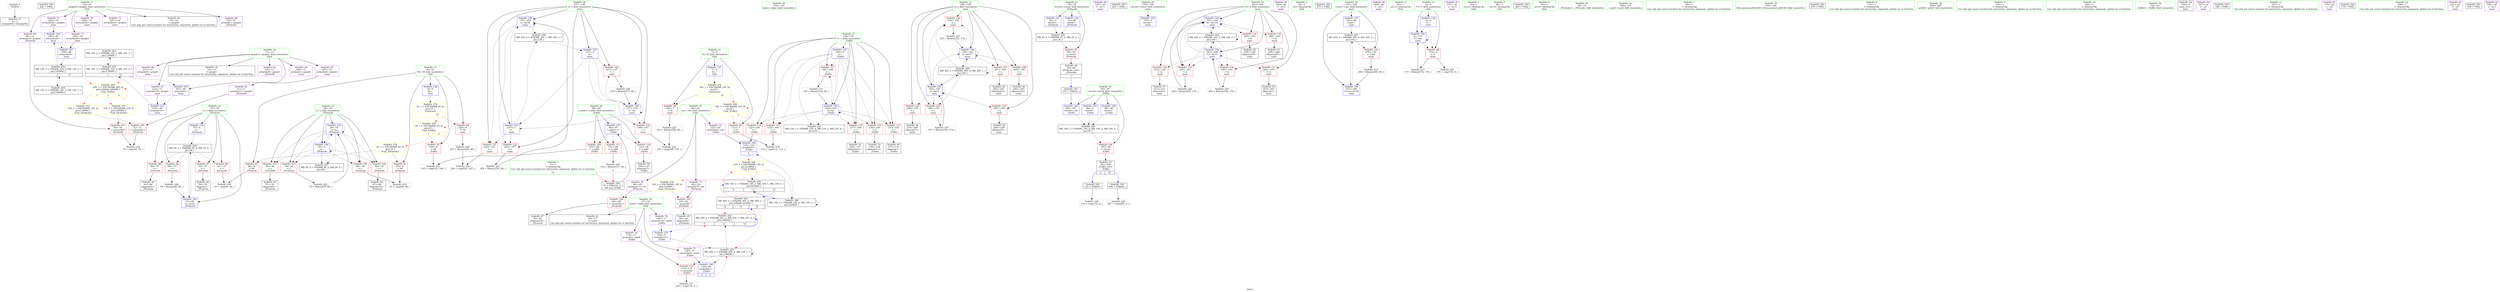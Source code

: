 digraph "SVFG" {
	label="SVFG";

	Node0x55f528c30eb0 [shape=record,color=grey,label="{NodeID: 0\nNullPtr}"];
	Node0x55f528c30eb0 -> Node0x55f528c53fa0[style=solid];
	Node0x55f528c88bc0 [shape=record,color=black,label="{NodeID: 346\n222 = PHI()\n}"];
	Node0x55f528c71670 [shape=record,color=black,label="{NodeID: 263\nMR_10V_2 = PHI(MR_10V_3, MR_10V_1, )\npts\{130000 \}\n}"];
	Node0x55f528c71670 -> Node0x55f528c6ea70[style=dashed];
	Node0x55f528c549c0 [shape=record,color=red,label="{NodeID: 97\n53\<--37\n\<--i\n_Z5checkv\n}"];
	Node0x55f528c549c0 -> Node0x55f528c54410[style=solid];
	Node0x55f528c52eb0 [shape=record,color=green,label="{NodeID: 14\n7\<--8\nN\<--N_field_insensitive\nGlob }"];
	Node0x55f528c52eb0 -> Node0x55f528c57a60[style=solid];
	Node0x55f528c52eb0 -> Node0x55f528c57b30[style=solid];
	Node0x55f528c52eb0 -> Node0x55f528c5b1b0[style=solid];
	Node0x55f528c55520 [shape=record,color=red,label="{NodeID: 111\n131\<--98\n\<--x.addr\n_Z3dfsi\n}"];
	Node0x55f528c55520 -> Node0x55f528c612f0[style=solid];
	Node0x55f528c53850 [shape=record,color=green,label="{NodeID: 28\n152\<--153\nmain\<--main_field_insensitive\n}"];
	Node0x55f528c5a7c0 [shape=record,color=red,label="{NodeID: 125\n209\<--159\n\<--j\nmain\n}"];
	Node0x55f528c5a7c0 -> Node0x55f528c55f90[style=solid];
	Node0x55f528c54410 [shape=record,color=black,label="{NodeID: 42\n54\<--53\nidxprom\<--\n_Z5checkv\n}"];
	Node0x55f528c60e70 [shape=record,color=grey,label="{NodeID: 222\n79 = Binary(78, 80, )\n}"];
	Node0x55f528c60e70 -> Node0x55f528c5b620[style=solid];
	Node0x55f528c5b3b0 [shape=record,color=blue,label="{NodeID: 139\n37\<--5\ni\<--\n_Z5checkv\n}"];
	Node0x55f528c5b3b0 -> Node0x55f528c72fa0[style=dashed];
	Node0x55f528c55f90 [shape=record,color=black,label="{NodeID: 56\n210\<--209\nidxprom7\<--\nmain\n}"];
	Node0x55f528c62370 [shape=record,color=grey,label="{NodeID: 236\n134 = cmp(133, 5, )\n}"];
	Node0x55f528c5bf10 [shape=record,color=blue,label="{NodeID: 153\n96\<--5\nretval\<--\n_Z3dfsi\n}"];
	Node0x55f528c5bf10 -> Node0x55f528c69f70[style=dashed];
	Node0x55f528c56af0 [shape=record,color=purple,label="{NodeID: 70\n240\<--14\narrayidx20\<--graph2\nmain\n}"];
	Node0x55f528c6d170 [shape=record,color=black,label="{NodeID: 250\nMR_12V_3 = PHI(MR_12V_5, MR_12V_2, )\npts\{160000 \}\n|{|<s2>12}}"];
	Node0x55f528c6d170 -> Node0x55f528c5c9a0[style=dashed];
	Node0x55f528c6d170 -> Node0x55f528c71b70[style=dashed];
	Node0x55f528c6d170:s2 -> Node0x55f528c75a50[style=dashed,color=red];
	Node0x55f528c5ca70 [shape=record,color=blue,label="{NodeID: 167\n250\<--80\narrayidx26\<--\nmain\n}"];
	Node0x55f528c5ca70 -> Node0x55f528c6d170[style=dashed];
	Node0x55f528c57650 [shape=record,color=purple,label="{NodeID: 84\n230\<--24\n\<--.str.1\nmain\n}"];
	Node0x55f528c49e80 [shape=record,color=green,label="{NodeID: 1\n5\<--1\n\<--dummyObj\nCan only get source location for instruction, argument, global var or function.|{<s0>12}}"];
	Node0x55f528c49e80:s0 -> Node0x55f528c88e60[style=solid,color=red];
	Node0x55f528c88c90 [shape=record,color=black,label="{NodeID: 347\n231 = PHI()\n}"];
	Node0x55f528c71b70 [shape=record,color=black,label="{NodeID: 264\nMR_12V_2 = PHI(MR_12V_3, MR_12V_1, )\npts\{160000 \}\n}"];
	Node0x55f528c71b70 -> Node0x55f528c6d170[style=dashed];
	Node0x55f528c54a90 [shape=record,color=red,label="{NodeID: 98\n60\<--37\n\<--i\n_Z5checkv\n}"];
	Node0x55f528c54a90 -> Node0x55f528c545b0[style=solid];
	Node0x55f528c52f40 [shape=record,color=green,label="{NodeID: 15\n9\<--10\nM\<--M_field_insensitive\nGlob }"];
	Node0x55f528c52f40 -> Node0x55f528c57c00[style=solid];
	Node0x55f528c52f40 -> Node0x55f528c57cd0[style=solid];
	Node0x55f528c52f40 -> Node0x55f528c57da0[style=solid];
	Node0x55f528c52f40 -> Node0x55f528c57e70[style=solid];
	Node0x55f528c52f40 -> Node0x55f528c5b2b0[style=solid];
	Node0x55f528c74b10 [shape=record,color=yellow,style=double,label="{NodeID: 278\n16V_1 = ENCHI(MR_16V_0)\npts\{8 \}\nFun[main]|{|<s1>12}}"];
	Node0x55f528c74b10 -> Node0x55f528c57b30[style=dashed];
	Node0x55f528c74b10:s1 -> Node0x55f528c75400[style=dashed,color=red];
	Node0x55f528c555f0 [shape=record,color=red,label="{NodeID: 112\n112\<--100\n\<--i\n_Z3dfsi\n}"];
	Node0x55f528c555f0 -> Node0x55f528c627f0[style=solid];
	Node0x55f528c53920 [shape=record,color=green,label="{NodeID: 29\n155\<--156\nretval\<--retval_field_insensitive\nmain\n}"];
	Node0x55f528c53920 -> Node0x55f528c5bfe0[style=solid];
	Node0x55f528c5a890 [shape=record,color=red,label="{NodeID: 126\n232\<--159\n\<--j\nmain\n}"];
	Node0x55f528c5a890 -> Node0x55f528c615f0[style=solid];
	Node0x55f528c544e0 [shape=record,color=black,label="{NodeID: 43\n57\<--56\nidxprom4\<--\n_Z5checkv\n}"];
	Node0x55f528c60ff0 [shape=record,color=grey,label="{NodeID: 223\n191 = Binary(190, 80, )\n}"];
	Node0x55f528c60ff0 -> Node0x55f528c62070[style=solid];
	Node0x55f528c5b480 [shape=record,color=blue,label="{NodeID: 140\n39\<--5\nj\<--\n_Z5checkv\n}"];
	Node0x55f528c5b480 -> Node0x55f528c54c30[style=dashed];
	Node0x55f528c5b480 -> Node0x55f528c54d00[style=dashed];
	Node0x55f528c5b480 -> Node0x55f528c54dd0[style=dashed];
	Node0x55f528c5b480 -> Node0x55f528c54ea0[style=dashed];
	Node0x55f528c5b480 -> Node0x55f528c5b480[style=dashed];
	Node0x55f528c5b480 -> Node0x55f528c5b620[style=dashed];
	Node0x55f528c5b480 -> Node0x55f528c6fc80[style=dashed];
	Node0x55f528c56060 [shape=record,color=black,label="{NodeID: 57\n213\<--212\nidxprom9\<--\nmain\n}"];
	Node0x55f528c624f0 [shape=record,color=grey,label="{NodeID: 237\n120 = cmp(119, 5, )\n}"];
	Node0x55f528c5bfe0 [shape=record,color=blue,label="{NodeID: 154\n155\<--5\nretval\<--\nmain\n}"];
	Node0x55f528c56bc0 [shape=record,color=purple,label="{NodeID: 71\n243\<--14\narrayidx22\<--graph2\nmain\n}"];
	Node0x55f528c56bc0 -> Node0x55f528c5c9a0[style=solid];
	Node0x55f528c5cb40 [shape=record,color=blue,label="{NodeID: 168\n157\<--254\ni\<--inc28\nmain\n}"];
	Node0x55f528c5cb40 -> Node0x55f528c5a480[style=dashed];
	Node0x55f528c5cb40 -> Node0x55f528c5a550[style=dashed];
	Node0x55f528c5cb40 -> Node0x55f528c5cb40[style=dashed];
	Node0x55f528c5cb40 -> Node0x55f528c70270[style=dashed];
	Node0x55f528c57720 [shape=record,color=purple,label="{NodeID: 85\n262\<--26\n\<--.str.2\nmain\n}"];
	Node0x55f528c311a0 [shape=record,color=green,label="{NodeID: 2\n22\<--1\n.str\<--dummyObj\nGlob }"];
	Node0x55f528c88d60 [shape=record,color=black,label="{NodeID: 348\n273 = PHI()\n}"];
	Node0x55f528c72070 [shape=record,color=black,label="{NodeID: 265\nMR_46V_2 = PHI(MR_46V_3, MR_46V_1, )\npts\{190000 210000 \}\n|{<s0>12|<s1>12|<s2>12}}"];
	Node0x55f528c72070:s0 -> Node0x55f528c6a970[style=dashed,color=red];
	Node0x55f528c72070:s1 -> Node0x55f528c6b870[style=dashed,color=red];
	Node0x55f528c72070:s2 -> Node0x55f528c75970[style=dashed,color=red];
	Node0x55f528c54b60 [shape=record,color=red,label="{NodeID: 99\n84\<--37\n\<--i\n_Z5checkv\n}"];
	Node0x55f528c54b60 -> Node0x55f528c60b70[style=solid];
	Node0x55f528c52fd0 [shape=record,color=green,label="{NodeID: 16\n11\<--13\ngraph1\<--graph1_field_insensitive\nGlob }"];
	Node0x55f528c52fd0 -> Node0x55f528c54140[style=solid];
	Node0x55f528c52fd0 -> Node0x55f528c56470[style=solid];
	Node0x55f528c52fd0 -> Node0x55f528c56540[style=solid];
	Node0x55f528c52fd0 -> Node0x55f528c56610[style=solid];
	Node0x55f528c52fd0 -> Node0x55f528c566e0[style=solid];
	Node0x55f528c52fd0 -> Node0x55f528c567b0[style=solid];
	Node0x55f528c52fd0 -> Node0x55f528c56880[style=solid];
	Node0x55f528c74bf0 [shape=record,color=yellow,style=double,label="{NodeID: 279\n2V_1 = ENCHI(MR_2V_0)\npts\{10 \}\nFun[main]|{|<s1>12}}"];
	Node0x55f528c74bf0 -> Node0x55f528c57e70[style=dashed];
	Node0x55f528c74bf0:s1 -> Node0x55f528c75510[style=dashed,color=red];
	Node0x55f528c556c0 [shape=record,color=red,label="{NodeID: 113\n116\<--100\n\<--i\n_Z3dfsi\n}"];
	Node0x55f528c556c0 -> Node0x55f528c559e0[style=solid];
	Node0x55f528c539f0 [shape=record,color=green,label="{NodeID: 30\n157\<--158\ni\<--i_field_insensitive\nmain\n}"];
	Node0x55f528c539f0 -> Node0x55f528c5a2e0[style=solid];
	Node0x55f528c539f0 -> Node0x55f528c5a3b0[style=solid];
	Node0x55f528c539f0 -> Node0x55f528c5a480[style=solid];
	Node0x55f528c539f0 -> Node0x55f528c5a550[style=solid];
	Node0x55f528c539f0 -> Node0x55f528c5c250[style=solid];
	Node0x55f528c539f0 -> Node0x55f528c5c660[style=solid];
	Node0x55f528c539f0 -> Node0x55f528c5c730[style=solid];
	Node0x55f528c539f0 -> Node0x55f528c5cb40[style=solid];
	Node0x55f528c5a960 [shape=record,color=red,label="{NodeID: 127\n241\<--159\n\<--j\nmain\n}"];
	Node0x55f528c5a960 -> Node0x55f528c56200[style=solid];
	Node0x55f528c545b0 [shape=record,color=black,label="{NodeID: 44\n61\<--60\nidxprom6\<--\n_Z5checkv\n}"];
	Node0x55f528c61170 [shape=record,color=grey,label="{NodeID: 224\n236 = Binary(235, 174, )\n}"];
	Node0x55f528c61170 -> Node0x55f528c5c8d0[style=solid];
	Node0x55f528c5b550 [shape=record,color=blue,label="{NodeID: 141\n35\<--5\nretval\<--\n_Z5checkv\n}"];
	Node0x55f528c5b550 -> Node0x55f528c6ef70[style=dashed];
	Node0x55f528c56130 [shape=record,color=black,label="{NodeID: 58\n239\<--238\nidxprom19\<--\nmain\n}"];
	Node0x55f528c62670 [shape=record,color=grey,label="{NodeID: 238\n228 = cmp(225, 227, )\n}"];
	Node0x55f528c5c0b0 [shape=record,color=blue,label="{NodeID: 155\n161\<--80\nCase\<--\nmain\n}"];
	Node0x55f528c5c0b0 -> Node0x55f528c70c70[style=dashed];
	Node0x55f528c56c90 [shape=record,color=purple,label="{NodeID: 72\n247\<--14\narrayidx24\<--graph2\nmain\n}"];
	Node0x55f528c5cc10 [shape=record,color=blue,label="{NodeID: 169\n161\<--260\nCase\<--inc30\nmain\n}"];
	Node0x55f528c5cc10 -> Node0x55f528c70c70[style=dashed];
	Node0x55f528c577f0 [shape=record,color=purple,label="{NodeID: 86\n269\<--28\n\<--.str.3\nmain\n}"];
	Node0x55f528c4b080 [shape=record,color=green,label="{NodeID: 3\n24\<--1\n.str.1\<--dummyObj\nGlob }"];
	Node0x55f528c88e60 [shape=record,color=black,label="{NodeID: 349\n95 = PHI(132, 5, )\n0th arg _Z3dfsi }"];
	Node0x55f528c88e60 -> Node0x55f528c5b890[style=solid];
	Node0x55f528c54c30 [shape=record,color=red,label="{NodeID: 100\n49\<--39\n\<--j\n_Z5checkv\n}"];
	Node0x55f528c54c30 -> Node0x55f528c61ef0[style=solid];
	Node0x55f528c53060 [shape=record,color=green,label="{NodeID: 17\n14\<--16\ngraph2\<--graph2_field_insensitive\nGlob }"];
	Node0x55f528c53060 -> Node0x55f528c54210[style=solid];
	Node0x55f528c53060 -> Node0x55f528c56950[style=solid];
	Node0x55f528c53060 -> Node0x55f528c56a20[style=solid];
	Node0x55f528c53060 -> Node0x55f528c56af0[style=solid];
	Node0x55f528c53060 -> Node0x55f528c56bc0[style=solid];
	Node0x55f528c53060 -> Node0x55f528c56c90[style=solid];
	Node0x55f528c53060 -> Node0x55f528c56d60[style=solid];
	Node0x55f528c55790 [shape=record,color=red,label="{NodeID: 114\n122\<--100\n\<--i\n_Z3dfsi\n}"];
	Node0x55f528c55790 -> Node0x55f528c5bb00[style=solid];
	Node0x55f528c53ac0 [shape=record,color=green,label="{NodeID: 31\n159\<--160\nj\<--j_field_insensitive\nmain\n}"];
	Node0x55f528c53ac0 -> Node0x55f528c5a620[style=solid];
	Node0x55f528c53ac0 -> Node0x55f528c5a6f0[style=solid];
	Node0x55f528c53ac0 -> Node0x55f528c5a7c0[style=solid];
	Node0x55f528c53ac0 -> Node0x55f528c5a890[style=solid];
	Node0x55f528c53ac0 -> Node0x55f528c5a960[style=solid];
	Node0x55f528c53ac0 -> Node0x55f528c5aa30[style=solid];
	Node0x55f528c53ac0 -> Node0x55f528c5c320[style=solid];
	Node0x55f528c53ac0 -> Node0x55f528c5c800[style=solid];
	Node0x55f528c75970 [shape=record,color=yellow,style=double,label="{NodeID: 294\n14V_1 = ENCHI(MR_14V_0)\npts\{210000 \}\nFun[_Z3dfsi]|{|<s2>1}}"];
	Node0x55f528c75970 -> Node0x55f528c6ae70[style=dashed];
	Node0x55f528c75970 -> Node0x55f528c6bd70[style=dashed];
	Node0x55f528c75970:s2 -> Node0x55f528c74920[style=dashed,color=red];
	Node0x55f528c5aa30 [shape=record,color=red,label="{NodeID: 128\n245\<--159\n\<--j\nmain\n}"];
	Node0x55f528c5aa30 -> Node0x55f528c562d0[style=solid];
	Node0x55f528c54680 [shape=record,color=black,label="{NodeID: 45\n64\<--63\nidxprom8\<--\n_Z5checkv\n}"];
	Node0x55f528c612f0 [shape=record,color=grey,label="{NodeID: 225\n132 = Binary(131, 80, )\n|{<s0>2}}"];
	Node0x55f528c612f0:s0 -> Node0x55f528c88e60[style=solid,color=red];
	Node0x55f528c5b620 [shape=record,color=blue,label="{NodeID: 142\n39\<--79\nj\<--inc\n_Z5checkv\n}"];
	Node0x55f528c5b620 -> Node0x55f528c54c30[style=dashed];
	Node0x55f528c5b620 -> Node0x55f528c54d00[style=dashed];
	Node0x55f528c5b620 -> Node0x55f528c54dd0[style=dashed];
	Node0x55f528c5b620 -> Node0x55f528c54ea0[style=dashed];
	Node0x55f528c5b620 -> Node0x55f528c5b480[style=dashed];
	Node0x55f528c5b620 -> Node0x55f528c5b620[style=dashed];
	Node0x55f528c5b620 -> Node0x55f528c6fc80[style=dashed];
	Node0x55f528c56200 [shape=record,color=black,label="{NodeID: 59\n242\<--241\nidxprom21\<--\nmain\n}"];
	Node0x55f528c627f0 [shape=record,color=grey,label="{NodeID: 239\n114 = cmp(112, 113, )\n}"];
	Node0x55f528c5c180 [shape=record,color=blue,label="{NodeID: 156\n4\<--173\nC\<--dec\nmain\n}"];
	Node0x55f528c5c180 -> Node0x55f528c57990[style=dashed];
	Node0x55f528c5c180 -> Node0x55f528c5c180[style=dashed];
	Node0x55f528c56d60 [shape=record,color=purple,label="{NodeID: 73\n250\<--14\narrayidx26\<--graph2\nmain\n}"];
	Node0x55f528c56d60 -> Node0x55f528c5ca70[style=solid];
	Node0x55f528c578c0 [shape=record,color=purple,label="{NodeID: 87\n272\<--30\n\<--.str.4\nmain\n}"];
	Node0x55f528c314b0 [shape=record,color=green,label="{NodeID: 4\n26\<--1\n.str.2\<--dummyObj\nGlob }"];
	Node0x55f528c54d00 [shape=record,color=red,label="{NodeID: 101\n56\<--39\n\<--j\n_Z5checkv\n}"];
	Node0x55f528c54d00 -> Node0x55f528c544e0[style=solid];
	Node0x55f528c530f0 [shape=record,color=green,label="{NodeID: 18\n17\<--19\nmark\<--mark_field_insensitive\nGlob }"];
	Node0x55f528c530f0 -> Node0x55f528c54310[style=solid];
	Node0x55f528c530f0 -> Node0x55f528c56e30[style=solid];
	Node0x55f528c530f0 -> Node0x55f528c56f00[style=solid];
	Node0x55f528c530f0 -> Node0x55f528c56fd0[style=solid];
	Node0x55f528c55860 [shape=record,color=red,label="{NodeID: 115\n127\<--100\n\<--i\n_Z3dfsi\n}"];
	Node0x55f528c55860 -> Node0x55f528c55b80[style=solid];
	Node0x55f528c53b90 [shape=record,color=green,label="{NodeID: 32\n161\<--162\nCase\<--Case_field_insensitive\nmain\n}"];
	Node0x55f528c53b90 -> Node0x55f528c5ab00[style=solid];
	Node0x55f528c53b90 -> Node0x55f528c5c0b0[style=solid];
	Node0x55f528c53b90 -> Node0x55f528c5cc10[style=solid];
	Node0x55f528c75a50 [shape=record,color=yellow,style=double,label="{NodeID: 295\n28V_1 = ENCHI(MR_28V_0)\npts\{130000 160000 \}\nFun[_Z3dfsi]|{<s0>1|<s1>1|<s2>2}}"];
	Node0x55f528c75a50:s0 -> Node0x55f528c74760[style=dashed,color=red];
	Node0x55f528c75a50:s1 -> Node0x55f528c74840[style=dashed,color=red];
	Node0x55f528c75a50:s2 -> Node0x55f528c75a50[style=dashed,color=red];
	Node0x55f528c5ab00 [shape=record,color=red,label="{NodeID: 129\n259\<--161\n\<--Case\nmain\n}"];
	Node0x55f528c5ab00 -> Node0x55f528c603f0[style=solid];
	Node0x55f528c54750 [shape=record,color=black,label="{NodeID: 46\n67\<--66\nidxprom10\<--\n_Z5checkv\n}"];
	Node0x55f528c61470 [shape=record,color=grey,label="{NodeID: 226\n218 = Binary(217, 80, )\n}"];
	Node0x55f528c61470 -> Node0x55f528c5c660[style=solid];
	Node0x55f528c5b6f0 [shape=record,color=blue,label="{NodeID: 143\n37\<--85\ni\<--inc16\n_Z5checkv\n}"];
	Node0x55f528c5b6f0 -> Node0x55f528c72fa0[style=dashed];
	Node0x55f528c562d0 [shape=record,color=black,label="{NodeID: 60\n246\<--245\nidxprom23\<--\nmain\n}"];
	Node0x55f528c69f70 [shape=record,color=black,label="{NodeID: 240\nMR_19V_3 = PHI(MR_19V_5, MR_19V_2, MR_19V_4, )\npts\{97 \}\n}"];
	Node0x55f528c69f70 -> Node0x55f528c552b0[style=dashed];
	Node0x55f528c5c250 [shape=record,color=blue,label="{NodeID: 157\n157\<--5\ni\<--\nmain\n}"];
	Node0x55f528c5c250 -> Node0x55f528c5a2e0[style=dashed];
	Node0x55f528c5c250 -> Node0x55f528c5a3b0[style=dashed];
	Node0x55f528c5c250 -> Node0x55f528c5c660[style=dashed];
	Node0x55f528c5c250 -> Node0x55f528c5c730[style=dashed];
	Node0x55f528c56e30 [shape=record,color=purple,label="{NodeID: 74\n118\<--17\narrayidx\<--mark\n_Z3dfsi\n}"];
	Node0x55f528c56e30 -> Node0x55f528c5a210[style=solid];
	Node0x55f528c57990 [shape=record,color=red,label="{NodeID: 88\n172\<--4\n\<--C\nmain\n}"];
	Node0x55f528c57990 -> Node0x55f528c606f0[style=solid];
	Node0x55f528c57990 -> Node0x55f528c621f0[style=solid];
	Node0x55f528c31540 [shape=record,color=green,label="{NodeID: 5\n28\<--1\n.str.3\<--dummyObj\nGlob }"];
	Node0x55f528c72fa0 [shape=record,color=black,label="{NodeID: 268\nMR_6V_3 = PHI(MR_6V_4, MR_6V_2, )\npts\{38 \}\n}"];
	Node0x55f528c72fa0 -> Node0x55f528c548f0[style=dashed];
	Node0x55f528c72fa0 -> Node0x55f528c549c0[style=dashed];
	Node0x55f528c72fa0 -> Node0x55f528c54a90[style=dashed];
	Node0x55f528c72fa0 -> Node0x55f528c54b60[style=dashed];
	Node0x55f528c72fa0 -> Node0x55f528c5b6f0[style=dashed];
	Node0x55f528c54dd0 [shape=record,color=red,label="{NodeID: 102\n66\<--39\n\<--j\n_Z5checkv\n}"];
	Node0x55f528c54dd0 -> Node0x55f528c54750[style=solid];
	Node0x55f528c53180 [shape=record,color=green,label="{NodeID: 19\n20\<--21\ncnt\<--cnt_field_insensitive\nGlob }"];
	Node0x55f528c53180 -> Node0x55f528c570a0[style=solid];
	Node0x55f528c53180 -> Node0x55f528c57170[style=solid];
	Node0x55f528c53180 -> Node0x55f528c57240[style=solid];
	Node0x55f528c5a070 [shape=record,color=red,label="{NodeID: 116\n138\<--100\n\<--i\n_Z3dfsi\n}"];
	Node0x55f528c5a070 -> Node0x55f528c55c50[style=solid];
	Node0x55f528c53c60 [shape=record,color=green,label="{NodeID: 33\n163\<--164\nk\<--k_field_insensitive\nmain\n}"];
	Node0x55f528c53c60 -> Node0x55f528c5abd0[style=solid];
	Node0x55f528c53c60 -> Node0x55f528c5aca0[style=solid];
	Node0x55f528c53c60 -> Node0x55f528c5ad70[style=solid];
	Node0x55f528c53c60 -> Node0x55f528c5ae40[style=solid];
	Node0x55f528c53c60 -> Node0x55f528c5af10[style=solid];
	Node0x55f528c53c60 -> Node0x55f528c5afe0[style=solid];
	Node0x55f528c53c60 -> Node0x55f528c5c3f0[style=solid];
	Node0x55f528c53c60 -> Node0x55f528c5c8d0[style=solid];
	Node0x55f528c5abd0 [shape=record,color=red,label="{NodeID: 130\n199\<--163\n\<--k\nmain\n}"];
	Node0x55f528c5abd0 -> Node0x55f528c60570[style=solid];
	Node0x55f528c54820 [shape=record,color=black,label="{NodeID: 47\n70\<--69\nidxprom12\<--\n_Z5checkv\n}"];
	Node0x55f528c615f0 [shape=record,color=grey,label="{NodeID: 227\n233 = Binary(232, 174, )\n}"];
	Node0x55f528c615f0 -> Node0x55f528c5c800[style=solid];
	Node0x55f528c5b7c0 [shape=record,color=blue,label="{NodeID: 144\n35\<--80\nretval\<--\n_Z5checkv\n}"];
	Node0x55f528c5b7c0 -> Node0x55f528c6ef70[style=dashed];
	Node0x55f528c563a0 [shape=record,color=black,label="{NodeID: 61\n249\<--248\nidxprom25\<--\nmain\n}"];
	Node0x55f528c6a470 [shape=record,color=black,label="{NodeID: 241\nMR_23V_2 = PHI(MR_23V_4, MR_23V_1, MR_23V_4, )\npts\{101 \}\n}"];
	Node0x55f528c5c320 [shape=record,color=blue,label="{NodeID: 158\n159\<--197\nj\<--dec3\nmain\n}"];
	Node0x55f528c5c320 -> Node0x55f528c5a620[style=dashed];
	Node0x55f528c5c320 -> Node0x55f528c5a6f0[style=dashed];
	Node0x55f528c5c320 -> Node0x55f528c5a7c0[style=dashed];
	Node0x55f528c5c320 -> Node0x55f528c5a890[style=dashed];
	Node0x55f528c5c320 -> Node0x55f528c5c320[style=dashed];
	Node0x55f528c5c320 -> Node0x55f528c5c800[style=dashed];
	Node0x55f528c5c320 -> Node0x55f528c70770[style=dashed];
	Node0x55f528c56f00 [shape=record,color=purple,label="{NodeID: 75\n129\<--17\narrayidx6\<--mark\n_Z3dfsi\n}"];
	Node0x55f528c56f00 -> Node0x55f528c5bbd0[style=solid];
	Node0x55f528c88320 [shape=record,color=black,label="{NodeID: 338\n263 = PHI()\n}"];
	Node0x55f528c6ea70 [shape=record,color=black,label="{NodeID: 255\nMR_10V_3 = PHI(MR_10V_5, MR_10V_2, )\npts\{130000 \}\n|{|<s2>12}}"];
	Node0x55f528c6ea70 -> Node0x55f528c5c4c0[style=dashed];
	Node0x55f528c6ea70 -> Node0x55f528c71670[style=dashed];
	Node0x55f528c6ea70:s2 -> Node0x55f528c75a50[style=dashed,color=red];
	Node0x55f528c57a60 [shape=record,color=red,label="{NodeID: 89\n113\<--7\n\<--N\n_Z3dfsi\n}"];
	Node0x55f528c57a60 -> Node0x55f528c627f0[style=solid];
	Node0x55f528c31040 [shape=record,color=green,label="{NodeID: 6\n30\<--1\n.str.4\<--dummyObj\nGlob }"];
	Node0x55f528c54ea0 [shape=record,color=red,label="{NodeID: 103\n78\<--39\n\<--j\n_Z5checkv\n}"];
	Node0x55f528c54ea0 -> Node0x55f528c60e70[style=solid];
	Node0x55f528c53210 [shape=record,color=green,label="{NodeID: 20\n32\<--33\n_Z5checkv\<--_Z5checkv_field_insensitive\n}"];
	Node0x55f528c5a140 [shape=record,color=red,label="{NodeID: 117\n144\<--100\n\<--i\n_Z3dfsi\n}"];
	Node0x55f528c5a140 -> Node0x55f528c609f0[style=solid];
	Node0x55f528c53d30 [shape=record,color=green,label="{NodeID: 34\n169\<--170\nscanf\<--scanf_field_insensitive\n}"];
	Node0x55f528c5aca0 [shape=record,color=red,label="{NodeID: 131\n202\<--163\n\<--k\nmain\n}"];
	Node0x55f528c5aca0 -> Node0x55f528c55df0[style=solid];
	Node0x55f528c55910 [shape=record,color=black,label="{NodeID: 48\n34\<--90\n_Z5checkv_ret\<--\n_Z5checkv\n|{<s0>1}}"];
	Node0x55f528c55910:s0 -> Node0x55f528c886e0[style=solid,color=blue];
	Node0x55f528c61770 [shape=record,color=grey,label="{NodeID: 228\n227 = Binary(226, 80, )\n}"];
	Node0x55f528c61770 -> Node0x55f528c62670[style=solid];
	Node0x55f528c5b890 [shape=record,color=blue,label="{NodeID: 145\n98\<--95\nx.addr\<--x\n_Z3dfsi\n}"];
	Node0x55f528c5b890 -> Node0x55f528c55380[style=dashed];
	Node0x55f528c5b890 -> Node0x55f528c55450[style=dashed];
	Node0x55f528c5b890 -> Node0x55f528c55520[style=dashed];
	Node0x55f528c56470 [shape=record,color=purple,label="{NodeID: 62\n65\<--11\narrayidx9\<--graph1\n_Z5checkv\n}"];
	Node0x55f528c6a970 [shape=record,color=black,label="{NodeID: 242\nMR_25V_2 = PHI(MR_25V_3, MR_25V_1, MR_25V_6, )\npts\{190000 \}\n|{<s0>2|<s1>2|<s2>12}}"];
	Node0x55f528c6a970:s0 -> Node0x55f528c5bd70[style=dashed,color=blue];
	Node0x55f528c6a970:s1 -> Node0x55f528c6a970[style=dashed,color=blue];
	Node0x55f528c6a970:s2 -> Node0x55f528c72070[style=dashed,color=blue];
	Node0x55f528c5c3f0 [shape=record,color=blue,label="{NodeID: 159\n163\<--200\nk\<--dec4\nmain\n}"];
	Node0x55f528c5c3f0 -> Node0x55f528c5abd0[style=dashed];
	Node0x55f528c5c3f0 -> Node0x55f528c5aca0[style=dashed];
	Node0x55f528c5c3f0 -> Node0x55f528c5ad70[style=dashed];
	Node0x55f528c5c3f0 -> Node0x55f528c5ae40[style=dashed];
	Node0x55f528c5c3f0 -> Node0x55f528c5c3f0[style=dashed];
	Node0x55f528c5c3f0 -> Node0x55f528c5c8d0[style=dashed];
	Node0x55f528c5c3f0 -> Node0x55f528c71170[style=dashed];
	Node0x55f528c56fd0 [shape=record,color=purple,label="{NodeID: 76\n140\<--17\narrayidx12\<--mark\n_Z3dfsi\n}"];
	Node0x55f528c56fd0 -> Node0x55f528c5bd70[style=solid];
	Node0x55f528c88420 [shape=record,color=black,label="{NodeID: 339\n266 = PHI(94, )\n}"];
	Node0x55f528c88420 -> Node0x55f528c618f0[style=solid];
	Node0x55f528c6ef70 [shape=record,color=black,label="{NodeID: 256\nMR_4V_3 = PHI(MR_4V_4, MR_4V_2, )\npts\{36 \}\n}"];
	Node0x55f528c6ef70 -> Node0x55f528c57f40[style=dashed];
	Node0x55f528c57b30 [shape=record,color=red,label="{NodeID: 90\n190\<--7\n\<--N\nmain\n}"];
	Node0x55f528c57b30 -> Node0x55f528c60ff0[style=solid];
	Node0x55f528c310d0 [shape=record,color=green,label="{NodeID: 7\n80\<--1\n\<--dummyObj\nCan only get source location for instruction, argument, global var or function.}"];
	Node0x55f528c739a0 [shape=record,color=yellow,style=double,label="{NodeID: 270\n2V_1 = ENCHI(MR_2V_0)\npts\{10 \}\nFun[_Z5checkv]}"];
	Node0x55f528c739a0 -> Node0x55f528c57c00[style=dashed];
	Node0x55f528c739a0 -> Node0x55f528c57cd0[style=dashed];
	Node0x55f528c54f70 [shape=record,color=red,label="{NodeID: 104\n59\<--58\n\<--arrayidx5\n_Z5checkv\n}"];
	Node0x55f528c54f70 -> Node0x55f528c61d70[style=solid];
	Node0x55f528c532a0 [shape=record,color=green,label="{NodeID: 21\n35\<--36\nretval\<--retval_field_insensitive\n_Z5checkv\n}"];
	Node0x55f528c532a0 -> Node0x55f528c57f40[style=solid];
	Node0x55f528c532a0 -> Node0x55f528c5b550[style=solid];
	Node0x55f528c532a0 -> Node0x55f528c5b7c0[style=solid];
	Node0x55f528c5a210 [shape=record,color=red,label="{NodeID: 118\n119\<--118\n\<--arrayidx\n_Z3dfsi\n}"];
	Node0x55f528c5a210 -> Node0x55f528c624f0[style=solid];
	Node0x55f528c53e00 [shape=record,color=green,label="{NodeID: 35\n184\<--185\nllvm.memset.p0i8.i64\<--llvm.memset.p0i8.i64_field_insensitive\n}"];
	Node0x55f528c603f0 [shape=record,color=grey,label="{NodeID: 215\n260 = Binary(259, 80, )\n}"];
	Node0x55f528c603f0 -> Node0x55f528c5cc10[style=solid];
	Node0x55f528c5ad70 [shape=record,color=red,label="{NodeID: 132\n212\<--163\n\<--k\nmain\n}"];
	Node0x55f528c5ad70 -> Node0x55f528c56060[style=solid];
	Node0x55f528c559e0 [shape=record,color=black,label="{NodeID: 49\n117\<--116\nidxprom\<--\n_Z3dfsi\n}"];
	Node0x55f528c618f0 [shape=record,color=grey,label="{NodeID: 229\n267 = cmp(266, 5, )\n}"];
	Node0x55f528c5b960 [shape=record,color=blue,label="{NodeID: 146\n96\<--107\nretval\<--call\n_Z3dfsi\n}"];
	Node0x55f528c5b960 -> Node0x55f528c69f70[style=dashed];
	Node0x55f528c56540 [shape=record,color=purple,label="{NodeID: 63\n71\<--11\narrayidx13\<--graph1\n_Z5checkv\n}"];
	Node0x55f528c56540 -> Node0x55f528c551e0[style=solid];
	Node0x55f528c6ae70 [shape=record,color=black,label="{NodeID: 243\nMR_14V_2 = PHI(MR_14V_3, MR_14V_1, MR_14V_6, )\npts\{210000 \}\n|{<s0>2|<s1>2|<s2>12}}"];
	Node0x55f528c6ae70:s0 -> Node0x55f528c6ae70[style=dashed,color=blue];
	Node0x55f528c6ae70:s1 -> Node0x55f528c6bd70[style=dashed,color=blue];
	Node0x55f528c6ae70:s2 -> Node0x55f528c72070[style=dashed,color=blue];
	Node0x55f528c5c4c0 [shape=record,color=blue,label="{NodeID: 160\n207\<--80\narrayidx6\<--\nmain\n}"];
	Node0x55f528c5c4c0 -> Node0x55f528c5c590[style=dashed];
	Node0x55f528c570a0 [shape=record,color=purple,label="{NodeID: 77\n62\<--20\narrayidx7\<--cnt\n_Z5checkv\n}"];
	Node0x55f528c570a0 -> Node0x55f528c55040[style=solid];
	Node0x55f528c88610 [shape=record,color=black,label="{NodeID: 340\n270 = PHI()\n}"];
	Node0x55f528c6fc80 [shape=record,color=black,label="{NodeID: 257\nMR_8V_6 = PHI(MR_8V_2, MR_8V_4, )\npts\{40 \}\n}"];
	Node0x55f528c57c00 [shape=record,color=red,label="{NodeID: 91\n44\<--9\n\<--M\n_Z5checkv\n}"];
	Node0x55f528c57c00 -> Node0x55f528c61a70[style=solid];
	Node0x55f528c520f0 [shape=record,color=green,label="{NodeID: 8\n174\<--1\n\<--dummyObj\nCan only get source location for instruction, argument, global var or function.}"];
	Node0x55f528c55040 [shape=record,color=red,label="{NodeID: 105\n63\<--62\n\<--arrayidx7\n_Z5checkv\n}"];
	Node0x55f528c55040 -> Node0x55f528c54680[style=solid];
	Node0x55f528c53370 [shape=record,color=green,label="{NodeID: 22\n37\<--38\ni\<--i_field_insensitive\n_Z5checkv\n}"];
	Node0x55f528c53370 -> Node0x55f528c548f0[style=solid];
	Node0x55f528c53370 -> Node0x55f528c549c0[style=solid];
	Node0x55f528c53370 -> Node0x55f528c54a90[style=solid];
	Node0x55f528c53370 -> Node0x55f528c54b60[style=solid];
	Node0x55f528c53370 -> Node0x55f528c5b3b0[style=solid];
	Node0x55f528c53370 -> Node0x55f528c5b6f0[style=solid];
	Node0x55f528c5a2e0 [shape=record,color=red,label="{NodeID: 119\n189\<--157\n\<--i\nmain\n}"];
	Node0x55f528c5a2e0 -> Node0x55f528c62070[style=solid];
	Node0x55f528c53ed0 [shape=record,color=green,label="{NodeID: 36\n264\<--265\nprintf\<--printf_field_insensitive\n}"];
	Node0x55f528c60570 [shape=record,color=grey,label="{NodeID: 216\n200 = Binary(199, 174, )\n}"];
	Node0x55f528c60570 -> Node0x55f528c5c3f0[style=solid];
	Node0x55f528c5ae40 [shape=record,color=red,label="{NodeID: 133\n235\<--163\n\<--k\nmain\n}"];
	Node0x55f528c5ae40 -> Node0x55f528c61170[style=solid];
	Node0x55f528c55ab0 [shape=record,color=black,label="{NodeID: 50\n124\<--123\nidxprom3\<--\n_Z3dfsi\n}"];
	Node0x55f528c61a70 [shape=record,color=grey,label="{NodeID: 230\n45 = cmp(43, 44, )\n}"];
	Node0x55f528c5ba30 [shape=record,color=blue,label="{NodeID: 147\n100\<--5\ni\<--\n_Z3dfsi\n}"];
	Node0x55f528c5ba30 -> Node0x55f528c555f0[style=dashed];
	Node0x55f528c5ba30 -> Node0x55f528c556c0[style=dashed];
	Node0x55f528c5ba30 -> Node0x55f528c55790[style=dashed];
	Node0x55f528c5ba30 -> Node0x55f528c55860[style=dashed];
	Node0x55f528c5ba30 -> Node0x55f528c5a070[style=dashed];
	Node0x55f528c5ba30 -> Node0x55f528c5a140[style=dashed];
	Node0x55f528c5ba30 -> Node0x55f528c5be40[style=dashed];
	Node0x55f528c5ba30 -> Node0x55f528c6a470[style=dashed];
	Node0x55f528c56610 [shape=record,color=purple,label="{NodeID: 64\n204\<--11\narrayidx\<--graph1\nmain\n}"];
	Node0x55f528c5c590 [shape=record,color=blue,label="{NodeID: 161\n214\<--80\narrayidx10\<--\nmain\n}"];
	Node0x55f528c5c590 -> Node0x55f528c6ea70[style=dashed];
	Node0x55f528c57170 [shape=record,color=purple,label="{NodeID: 78\n68\<--20\narrayidx11\<--cnt\n_Z5checkv\n}"];
	Node0x55f528c57170 -> Node0x55f528c55110[style=solid];
	Node0x55f528c886e0 [shape=record,color=black,label="{NodeID: 341\n107 = PHI(34, )\n}"];
	Node0x55f528c886e0 -> Node0x55f528c5b960[style=solid];
	Node0x55f528c57cd0 [shape=record,color=red,label="{NodeID: 92\n50\<--9\n\<--M\n_Z5checkv\n}"];
	Node0x55f528c57cd0 -> Node0x55f528c61ef0[style=solid];
	Node0x55f528c52180 [shape=record,color=green,label="{NodeID: 9\n181\<--1\n\<--dummyObj\nCan only get source location for instruction, argument, global var or function.}"];
	Node0x55f528c55110 [shape=record,color=red,label="{NodeID: 106\n69\<--68\n\<--arrayidx11\n_Z5checkv\n}"];
	Node0x55f528c55110 -> Node0x55f528c54820[style=solid];
	Node0x55f528c53440 [shape=record,color=green,label="{NodeID: 23\n39\<--40\nj\<--j_field_insensitive\n_Z5checkv\n}"];
	Node0x55f528c53440 -> Node0x55f528c54c30[style=solid];
	Node0x55f528c53440 -> Node0x55f528c54d00[style=solid];
	Node0x55f528c53440 -> Node0x55f528c54dd0[style=solid];
	Node0x55f528c53440 -> Node0x55f528c54ea0[style=solid];
	Node0x55f528c53440 -> Node0x55f528c5b480[style=solid];
	Node0x55f528c53440 -> Node0x55f528c5b620[style=solid];
	Node0x55f528c5a3b0 [shape=record,color=red,label="{NodeID: 120\n217\<--157\n\<--i\nmain\n}"];
	Node0x55f528c5a3b0 -> Node0x55f528c61470[style=solid];
	Node0x55f528c53fa0 [shape=record,color=black,label="{NodeID: 37\n2\<--3\ndummyVal\<--dummyVal\n}"];
	Node0x55f528c606f0 [shape=record,color=grey,label="{NodeID: 217\n173 = Binary(172, 174, )\n}"];
	Node0x55f528c606f0 -> Node0x55f528c5c180[style=solid];
	Node0x55f528c5af10 [shape=record,color=red,label="{NodeID: 134\n238\<--163\n\<--k\nmain\n}"];
	Node0x55f528c5af10 -> Node0x55f528c56130[style=solid];
	Node0x55f528c55b80 [shape=record,color=black,label="{NodeID: 51\n128\<--127\nidxprom5\<--\n_Z3dfsi\n}"];
	Node0x55f528c61bf0 [shape=record,color=grey,label="{NodeID: 231\n105 = cmp(103, 104, )\n}"];
	Node0x55f528c5bb00 [shape=record,color=blue,label="{NodeID: 148\n125\<--122\narrayidx4\<--\n_Z3dfsi\n|{<s0>2}}"];
	Node0x55f528c5bb00:s0 -> Node0x55f528c75970[style=dashed,color=red];
	Node0x55f528c566e0 [shape=record,color=purple,label="{NodeID: 65\n207\<--11\narrayidx6\<--graph1\nmain\n}"];
	Node0x55f528c566e0 -> Node0x55f528c5c4c0[style=solid];
	Node0x55f528c6b870 [shape=record,color=black,label="{NodeID: 245\nMR_25V_3 = PHI(MR_25V_4, MR_25V_1, )\npts\{190000 \}\n}"];
	Node0x55f528c6b870 -> Node0x55f528c5a210[style=dashed];
	Node0x55f528c6b870 -> Node0x55f528c5bbd0[style=dashed];
	Node0x55f528c6b870 -> Node0x55f528c6a970[style=dashed];
	Node0x55f528c6b870 -> Node0x55f528c6b870[style=dashed];
	Node0x55f528c5c660 [shape=record,color=blue,label="{NodeID: 162\n157\<--218\ni\<--inc\nmain\n}"];
	Node0x55f528c5c660 -> Node0x55f528c5a2e0[style=dashed];
	Node0x55f528c5c660 -> Node0x55f528c5a3b0[style=dashed];
	Node0x55f528c5c660 -> Node0x55f528c5c660[style=dashed];
	Node0x55f528c5c660 -> Node0x55f528c5c730[style=dashed];
	Node0x55f528c57240 [shape=record,color=purple,label="{NodeID: 79\n125\<--20\narrayidx4\<--cnt\n_Z3dfsi\n}"];
	Node0x55f528c57240 -> Node0x55f528c5bb00[style=solid];
	Node0x55f528c88810 [shape=record,color=black,label="{NodeID: 342\n133 = PHI(94, )\n}"];
	Node0x55f528c88810 -> Node0x55f528c62370[style=solid];
	Node0x55f528c70270 [shape=record,color=black,label="{NodeID: 259\nMR_36V_2 = PHI(MR_36V_7, MR_36V_1, )\npts\{158 \}\n}"];
	Node0x55f528c70270 -> Node0x55f528c5c250[style=dashed];
	Node0x55f528c57da0 [shape=record,color=red,label="{NodeID: 93\n104\<--9\n\<--M\n_Z3dfsi\n}"];
	Node0x55f528c57da0 -> Node0x55f528c61bf0[style=solid];
	Node0x55f528c52430 [shape=record,color=green,label="{NodeID: 10\n182\<--1\n\<--dummyObj\nCan only get source location for instruction, argument, global var or function.}"];
	Node0x55f528c551e0 [shape=record,color=red,label="{NodeID: 107\n72\<--71\n\<--arrayidx13\n_Z5checkv\n}"];
	Node0x55f528c551e0 -> Node0x55f528c61d70[style=solid];
	Node0x55f528c53510 [shape=record,color=green,label="{NodeID: 24\n92\<--93\n_Z3dfsi\<--_Z3dfsi_field_insensitive\n}"];
	Node0x55f528c5a480 [shape=record,color=red,label="{NodeID: 121\n225\<--157\n\<--i\nmain\n}"];
	Node0x55f528c5a480 -> Node0x55f528c62670[style=solid];
	Node0x55f528c54070 [shape=record,color=black,label="{NodeID: 38\n154\<--5\nmain_ret\<--\nmain\n}"];
	Node0x55f528c60870 [shape=record,color=grey,label="{NodeID: 218\n197 = Binary(196, 174, )\n}"];
	Node0x55f528c60870 -> Node0x55f528c5c320[style=solid];
	Node0x55f528c5afe0 [shape=record,color=red,label="{NodeID: 135\n248\<--163\n\<--k\nmain\n}"];
	Node0x55f528c5afe0 -> Node0x55f528c563a0[style=solid];
	Node0x55f528c55c50 [shape=record,color=black,label="{NodeID: 52\n139\<--138\nidxprom11\<--\n_Z3dfsi\n}"];
	Node0x55f528c61d70 [shape=record,color=grey,label="{NodeID: 232\n73 = cmp(59, 72, )\n}"];
	Node0x55f528c5bbd0 [shape=record,color=blue,label="{NodeID: 149\n129\<--80\narrayidx6\<--\n_Z3dfsi\n|{<s0>2|<s1>2}}"];
	Node0x55f528c5bbd0:s0 -> Node0x55f528c6a970[style=dashed,color=red];
	Node0x55f528c5bbd0:s1 -> Node0x55f528c6b870[style=dashed,color=red];
	Node0x55f528c567b0 [shape=record,color=purple,label="{NodeID: 66\n211\<--11\narrayidx8\<--graph1\nmain\n}"];
	Node0x55f528c6bd70 [shape=record,color=black,label="{NodeID: 246\nMR_14V_3 = PHI(MR_14V_4, MR_14V_1, )\npts\{210000 \}\n}"];
	Node0x55f528c6bd70 -> Node0x55f528c5bb00[style=dashed];
	Node0x55f528c6bd70 -> Node0x55f528c6ae70[style=dashed];
	Node0x55f528c6bd70 -> Node0x55f528c6bd70[style=dashed];
	Node0x55f528c5c730 [shape=record,color=blue,label="{NodeID: 163\n157\<--5\ni\<--\nmain\n}"];
	Node0x55f528c5c730 -> Node0x55f528c5a480[style=dashed];
	Node0x55f528c5c730 -> Node0x55f528c5a550[style=dashed];
	Node0x55f528c5c730 -> Node0x55f528c5cb40[style=dashed];
	Node0x55f528c5c730 -> Node0x55f528c70270[style=dashed];
	Node0x55f528c57310 [shape=record,color=purple,label="{NodeID: 80\n167\<--22\n\<--.str\nmain\n}"];
	Node0x55f528c88950 [shape=record,color=black,label="{NodeID: 343\n168 = PHI()\n}"];
	Node0x55f528c70770 [shape=record,color=black,label="{NodeID: 260\nMR_38V_2 = PHI(MR_38V_5, MR_38V_1, )\npts\{160 \}\n}"];
	Node0x55f528c70770 -> Node0x55f528c5a620[style=dashed];
	Node0x55f528c70770 -> Node0x55f528c5a890[style=dashed];
	Node0x55f528c70770 -> Node0x55f528c5c320[style=dashed];
	Node0x55f528c70770 -> Node0x55f528c5c800[style=dashed];
	Node0x55f528c70770 -> Node0x55f528c70770[style=dashed];
	Node0x55f528c57e70 [shape=record,color=red,label="{NodeID: 94\n226\<--9\n\<--M\nmain\n}"];
	Node0x55f528c57e70 -> Node0x55f528c61770[style=solid];
	Node0x55f528c52500 [shape=record,color=green,label="{NodeID: 11\n183\<--1\n\<--dummyObj\nCan only get source location for instruction, argument, global var or function.}"];
	Node0x55f528c74760 [shape=record,color=yellow,style=double,label="{NodeID: 274\n10V_1 = ENCHI(MR_10V_0)\npts\{130000 \}\nFun[_Z5checkv]}"];
	Node0x55f528c74760 -> Node0x55f528c551e0[style=dashed];
	Node0x55f528c552b0 [shape=record,color=red,label="{NodeID: 108\n150\<--96\n\<--retval\n_Z3dfsi\n}"];
	Node0x55f528c552b0 -> Node0x55f528c55d20[style=solid];
	Node0x55f528c535e0 [shape=record,color=green,label="{NodeID: 25\n96\<--97\nretval\<--retval_field_insensitive\n_Z3dfsi\n}"];
	Node0x55f528c535e0 -> Node0x55f528c552b0[style=solid];
	Node0x55f528c535e0 -> Node0x55f528c5b960[style=solid];
	Node0x55f528c535e0 -> Node0x55f528c5bca0[style=solid];
	Node0x55f528c535e0 -> Node0x55f528c5bf10[style=solid];
	Node0x55f528c75400 [shape=record,color=yellow,style=double,label="{NodeID: 288\n16V_1 = ENCHI(MR_16V_0)\npts\{8 \}\nFun[_Z3dfsi]|{|<s1>2}}"];
	Node0x55f528c75400 -> Node0x55f528c57a60[style=dashed];
	Node0x55f528c75400:s1 -> Node0x55f528c75400[style=dashed,color=red];
	Node0x55f528c5a550 [shape=record,color=red,label="{NodeID: 122\n253\<--157\n\<--i\nmain\n}"];
	Node0x55f528c5a550 -> Node0x55f528c60cf0[style=solid];
	Node0x55f528c54140 [shape=record,color=black,label="{NodeID: 39\n12\<--11\n\<--graph1\nCan only get source location for instruction, argument, global var or function.}"];
	Node0x55f528c609f0 [shape=record,color=grey,label="{NodeID: 219\n145 = Binary(144, 80, )\n}"];
	Node0x55f528c609f0 -> Node0x55f528c5be40[style=solid];
	Node0x55f528c5b0b0 [shape=record,color=blue,label="{NodeID: 136\n4\<--5\nC\<--\nGlob }"];
	Node0x55f528c5b0b0 -> Node0x55f528c57990[style=dashed];
	Node0x55f528c5b0b0 -> Node0x55f528c5c180[style=dashed];
	Node0x55f528c55d20 [shape=record,color=black,label="{NodeID: 53\n94\<--150\n_Z3dfsi_ret\<--\n_Z3dfsi\n|{<s0>2|<s1>12}}"];
	Node0x55f528c55d20:s0 -> Node0x55f528c88810[style=solid,color=blue];
	Node0x55f528c55d20:s1 -> Node0x55f528c88420[style=solid,color=blue];
	Node0x55f528c61ef0 [shape=record,color=grey,label="{NodeID: 233\n51 = cmp(49, 50, )\n}"];
	Node0x55f528c5bca0 [shape=record,color=blue,label="{NodeID: 150\n96\<--80\nretval\<--\n_Z3dfsi\n}"];
	Node0x55f528c5bca0 -> Node0x55f528c69f70[style=dashed];
	Node0x55f528c56880 [shape=record,color=purple,label="{NodeID: 67\n214\<--11\narrayidx10\<--graph1\nmain\n}"];
	Node0x55f528c56880 -> Node0x55f528c5c590[style=solid];
	Node0x55f528c5c800 [shape=record,color=blue,label="{NodeID: 164\n159\<--233\nj\<--dec17\nmain\n}"];
	Node0x55f528c5c800 -> Node0x55f528c5a890[style=dashed];
	Node0x55f528c5c800 -> Node0x55f528c5a960[style=dashed];
	Node0x55f528c5c800 -> Node0x55f528c5aa30[style=dashed];
	Node0x55f528c5c800 -> Node0x55f528c5c800[style=dashed];
	Node0x55f528c5c800 -> Node0x55f528c70770[style=dashed];
	Node0x55f528c573e0 [shape=record,color=purple,label="{NodeID: 81\n178\<--22\n\<--.str\nmain\n}"];
	Node0x55f528c88a20 [shape=record,color=black,label="{NodeID: 344\n179 = PHI()\n}"];
	Node0x55f528c70c70 [shape=record,color=black,label="{NodeID: 261\nMR_40V_3 = PHI(MR_40V_4, MR_40V_2, )\npts\{162 \}\n}"];
	Node0x55f528c70c70 -> Node0x55f528c5ab00[style=dashed];
	Node0x55f528c70c70 -> Node0x55f528c5cc10[style=dashed];
	Node0x55f528c57f40 [shape=record,color=red,label="{NodeID: 95\n90\<--35\n\<--retval\n_Z5checkv\n}"];
	Node0x55f528c57f40 -> Node0x55f528c55910[style=solid];
	Node0x55f528c525d0 [shape=record,color=green,label="{NodeID: 12\n258\<--1\n\<--dummyObj\nCan only get source location for instruction, argument, global var or function.}"];
	Node0x55f528c74840 [shape=record,color=yellow,style=double,label="{NodeID: 275\n12V_1 = ENCHI(MR_12V_0)\npts\{160000 \}\nFun[_Z5checkv]}"];
	Node0x55f528c74840 -> Node0x55f528c54f70[style=dashed];
	Node0x55f528c55380 [shape=record,color=red,label="{NodeID: 109\n103\<--98\n\<--x.addr\n_Z3dfsi\n}"];
	Node0x55f528c55380 -> Node0x55f528c61bf0[style=solid];
	Node0x55f528c536b0 [shape=record,color=green,label="{NodeID: 26\n98\<--99\nx.addr\<--x.addr_field_insensitive\n_Z3dfsi\n}"];
	Node0x55f528c536b0 -> Node0x55f528c55380[style=solid];
	Node0x55f528c536b0 -> Node0x55f528c55450[style=solid];
	Node0x55f528c536b0 -> Node0x55f528c55520[style=solid];
	Node0x55f528c536b0 -> Node0x55f528c5b890[style=solid];
	Node0x55f528c75510 [shape=record,color=yellow,style=double,label="{NodeID: 289\n2V_1 = ENCHI(MR_2V_0)\npts\{10 \}\nFun[_Z3dfsi]|{|<s1>1|<s2>2}}"];
	Node0x55f528c75510 -> Node0x55f528c57da0[style=dashed];
	Node0x55f528c75510:s1 -> Node0x55f528c739a0[style=dashed,color=red];
	Node0x55f528c75510:s2 -> Node0x55f528c75510[style=dashed,color=red];
	Node0x55f528c5a620 [shape=record,color=red,label="{NodeID: 123\n196\<--159\n\<--j\nmain\n}"];
	Node0x55f528c5a620 -> Node0x55f528c60870[style=solid];
	Node0x55f528c54210 [shape=record,color=black,label="{NodeID: 40\n15\<--14\n\<--graph2\nCan only get source location for instruction, argument, global var or function.}"];
	Node0x55f528c60b70 [shape=record,color=grey,label="{NodeID: 220\n85 = Binary(84, 80, )\n}"];
	Node0x55f528c60b70 -> Node0x55f528c5b6f0[style=solid];
	Node0x55f528c5b1b0 [shape=record,color=blue,label="{NodeID: 137\n7\<--5\nN\<--\nGlob }"];
	Node0x55f528c5b1b0 -> Node0x55f528c74b10[style=dashed];
	Node0x55f528c55df0 [shape=record,color=black,label="{NodeID: 54\n203\<--202\nidxprom\<--\nmain\n}"];
	Node0x55f528c62070 [shape=record,color=grey,label="{NodeID: 234\n192 = cmp(189, 191, )\n}"];
	Node0x55f528c5bd70 [shape=record,color=blue,label="{NodeID: 151\n140\<--5\narrayidx12\<--\n_Z3dfsi\n}"];
	Node0x55f528c5bd70 -> Node0x55f528c6b870[style=dashed];
	Node0x55f528c56950 [shape=record,color=purple,label="{NodeID: 68\n55\<--14\narrayidx\<--graph2\n_Z5checkv\n}"];
	Node0x55f528c5c8d0 [shape=record,color=blue,label="{NodeID: 165\n163\<--236\nk\<--dec18\nmain\n}"];
	Node0x55f528c5c8d0 -> Node0x55f528c5ae40[style=dashed];
	Node0x55f528c5c8d0 -> Node0x55f528c5af10[style=dashed];
	Node0x55f528c5c8d0 -> Node0x55f528c5afe0[style=dashed];
	Node0x55f528c5c8d0 -> Node0x55f528c5c8d0[style=dashed];
	Node0x55f528c5c8d0 -> Node0x55f528c71170[style=dashed];
	Node0x55f528c574b0 [shape=record,color=purple,label="{NodeID: 82\n221\<--22\n\<--.str\nmain\n}"];
	Node0x55f528c88af0 [shape=record,color=black,label="{NodeID: 345\n195 = PHI()\n}"];
	Node0x55f528c71170 [shape=record,color=black,label="{NodeID: 262\nMR_42V_2 = PHI(MR_42V_5, MR_42V_1, )\npts\{164 \}\n}"];
	Node0x55f528c71170 -> Node0x55f528c5abd0[style=dashed];
	Node0x55f528c71170 -> Node0x55f528c5ae40[style=dashed];
	Node0x55f528c71170 -> Node0x55f528c5c3f0[style=dashed];
	Node0x55f528c71170 -> Node0x55f528c5c8d0[style=dashed];
	Node0x55f528c71170 -> Node0x55f528c71170[style=dashed];
	Node0x55f528c548f0 [shape=record,color=red,label="{NodeID: 96\n43\<--37\n\<--i\n_Z5checkv\n}"];
	Node0x55f528c548f0 -> Node0x55f528c61a70[style=solid];
	Node0x55f528c52e20 [shape=record,color=green,label="{NodeID: 13\n4\<--6\nC\<--C_field_insensitive\nGlob }"];
	Node0x55f528c52e20 -> Node0x55f528c57990[style=solid];
	Node0x55f528c52e20 -> Node0x55f528c5b0b0[style=solid];
	Node0x55f528c52e20 -> Node0x55f528c5c180[style=solid];
	Node0x55f528c74920 [shape=record,color=yellow,style=double,label="{NodeID: 276\n14V_1 = ENCHI(MR_14V_0)\npts\{210000 \}\nFun[_Z5checkv]}"];
	Node0x55f528c74920 -> Node0x55f528c55040[style=dashed];
	Node0x55f528c74920 -> Node0x55f528c55110[style=dashed];
	Node0x55f528c55450 [shape=record,color=red,label="{NodeID: 110\n123\<--98\n\<--x.addr\n_Z3dfsi\n}"];
	Node0x55f528c55450 -> Node0x55f528c55ab0[style=solid];
	Node0x55f528c53780 [shape=record,color=green,label="{NodeID: 27\n100\<--101\ni\<--i_field_insensitive\n_Z3dfsi\n}"];
	Node0x55f528c53780 -> Node0x55f528c555f0[style=solid];
	Node0x55f528c53780 -> Node0x55f528c556c0[style=solid];
	Node0x55f528c53780 -> Node0x55f528c55790[style=solid];
	Node0x55f528c53780 -> Node0x55f528c55860[style=solid];
	Node0x55f528c53780 -> Node0x55f528c5a070[style=solid];
	Node0x55f528c53780 -> Node0x55f528c5a140[style=solid];
	Node0x55f528c53780 -> Node0x55f528c5ba30[style=solid];
	Node0x55f528c53780 -> Node0x55f528c5be40[style=solid];
	Node0x55f528c5a6f0 [shape=record,color=red,label="{NodeID: 124\n205\<--159\n\<--j\nmain\n}"];
	Node0x55f528c5a6f0 -> Node0x55f528c55ec0[style=solid];
	Node0x55f528c54310 [shape=record,color=black,label="{NodeID: 41\n18\<--17\n\<--mark\nCan only get source location for instruction, argument, global var or function.}"];
	Node0x55f528c60cf0 [shape=record,color=grey,label="{NodeID: 221\n254 = Binary(253, 80, )\n}"];
	Node0x55f528c60cf0 -> Node0x55f528c5cb40[style=solid];
	Node0x55f528c5b2b0 [shape=record,color=blue,label="{NodeID: 138\n9\<--5\nM\<--\nGlob }"];
	Node0x55f528c5b2b0 -> Node0x55f528c74bf0[style=dashed];
	Node0x55f528c55ec0 [shape=record,color=black,label="{NodeID: 55\n206\<--205\nidxprom5\<--\nmain\n}"];
	Node0x55f528c621f0 [shape=record,color=grey,label="{NodeID: 235\n176 = cmp(172, 5, )\n}"];
	Node0x55f528c5be40 [shape=record,color=blue,label="{NodeID: 152\n100\<--145\ni\<--inc\n_Z3dfsi\n}"];
	Node0x55f528c5be40 -> Node0x55f528c555f0[style=dashed];
	Node0x55f528c5be40 -> Node0x55f528c556c0[style=dashed];
	Node0x55f528c5be40 -> Node0x55f528c55790[style=dashed];
	Node0x55f528c5be40 -> Node0x55f528c55860[style=dashed];
	Node0x55f528c5be40 -> Node0x55f528c5a070[style=dashed];
	Node0x55f528c5be40 -> Node0x55f528c5a140[style=dashed];
	Node0x55f528c5be40 -> Node0x55f528c5be40[style=dashed];
	Node0x55f528c5be40 -> Node0x55f528c6a470[style=dashed];
	Node0x55f528c56a20 [shape=record,color=purple,label="{NodeID: 69\n58\<--14\narrayidx5\<--graph2\n_Z5checkv\n}"];
	Node0x55f528c56a20 -> Node0x55f528c54f70[style=solid];
	Node0x55f528c5c9a0 [shape=record,color=blue,label="{NodeID: 166\n243\<--80\narrayidx22\<--\nmain\n}"];
	Node0x55f528c5c9a0 -> Node0x55f528c5ca70[style=dashed];
	Node0x55f528c57580 [shape=record,color=purple,label="{NodeID: 83\n194\<--24\n\<--.str.1\nmain\n}"];
}
